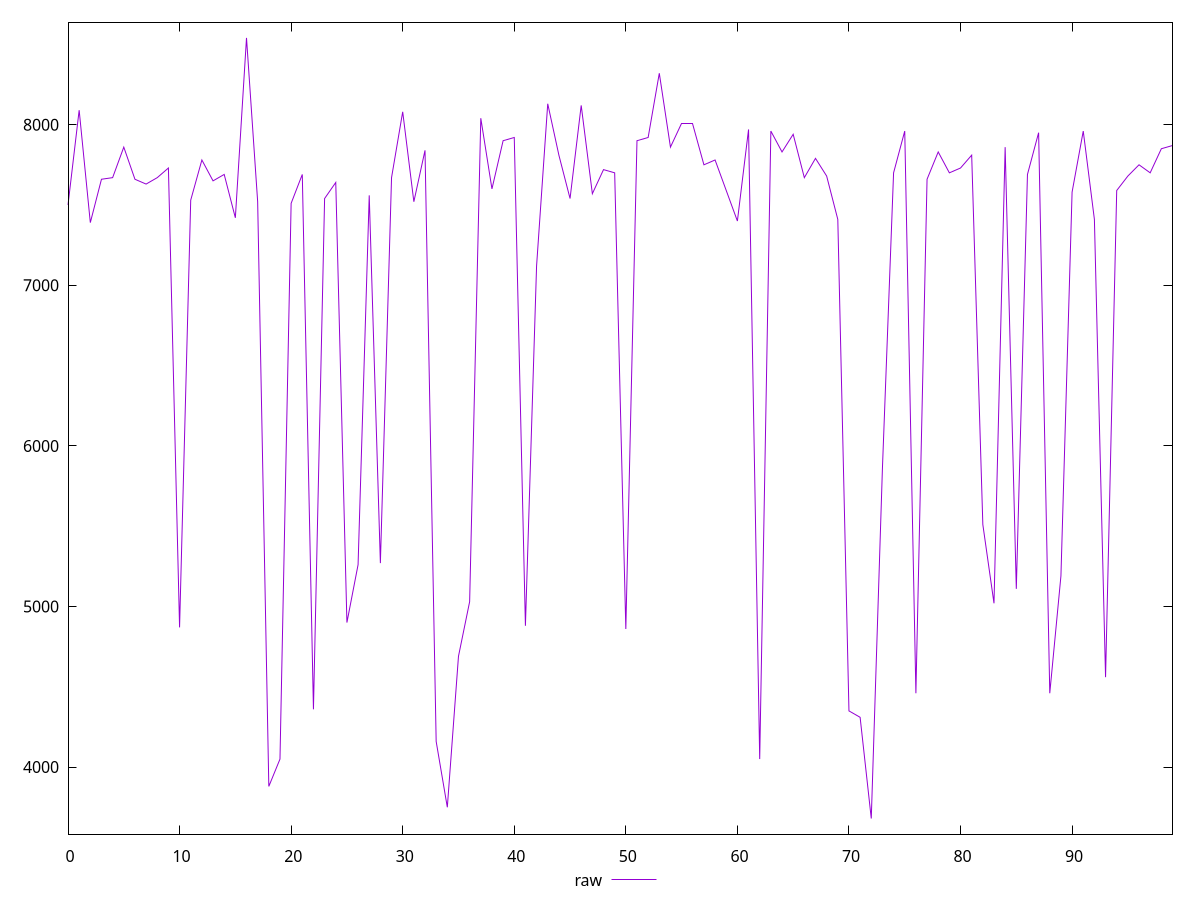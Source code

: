 reset

$raw <<EOF
0 7500
1 8090
2 7390
3 7660
4 7670
5 7860
6 7660
7 7630
8 7670
9 7730
10 4870
11 7530
12 7780
13 7650
14 7690
15 7420
16 8540
17 7520
18 3880
19 4050
20 7510
21 7690
22 4360
23 7540
24 7640
25 4900
26 5260
27 7560
28 5270
29 7670
30 8080
31 7520
32 7840
33 4160
34 3750
35 4690
36 5030
37 8040
38 7600
39 7900
40 7920
41 4880
42 7120
43 8130
44 7810
45 7540
46 8120
47 7570
48 7720
49 7700
50 4860
51 7900
52 7920
53 8320
54 7860
55 8010
56 8010
57 7750
58 7780
59 7590
60 7400
61 7970
62 4050
63 7960
64 7830
65 7940
66 7670
67 7790
68 7680
69 7410
70 4350
71 4310
72 3680
73 5860
74 7700
75 7960
76 4460
77 7660
78 7830
79 7700
80 7730
81 7810
82 5510
83 5020
84 7860
85 5110
86 7690
87 7950
88 4460
89 5190
90 7580
91 7960
92 7410
93 4560
94 7590
95 7680
96 7750
97 7700
98 7850
99 7870
EOF

set key outside below
set xrange [0:99]
set yrange [3582.8:8637.2]
set trange [3582.8:8637.2]
set terminal svg size 640, 500 enhanced background rgb 'white'
set output "report_00015_2021-02-09T16-11-33.973Z/uses-text-compression/samples/pages/raw/values.svg"

plot $raw title "raw" with line

reset
